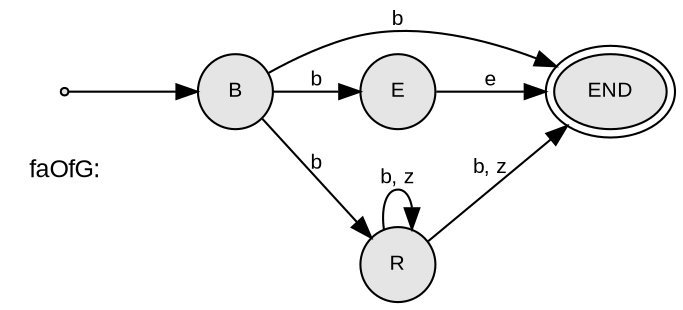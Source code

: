 digraph finite_state_machine {

  rankdir = LR;

  node [fontname = Arial fontsize = 10 style = filled fillcolor = gray90]
  "faOfG:" [shape = none style = "" fontsize = 12];
  node [shape = point]; START; // shape for START node
  node [shape = ellipse peripheries = 2] "END"; // shape for final nodes
  node [shape = circle peripheries = 1];  // shape for non-final nodes
  START -> "B";

  "B" -> "E" [label = "b" fontname = Arial fontsize = 10]; 
  "B" -> "END" [label = "b" fontname = Arial fontsize = 10]; 
  "B" -> "R" [label = "b" fontname = Arial fontsize = 10]; 
  "E" -> "END" [label = "e" fontname = Arial fontsize = 10]; 
  "R" -> "END" [label = "b, z" fontname = Arial fontsize = 10]; 
  "R" -> "R" [label = "b, z" fontname = Arial fontsize = 10]; 

}
